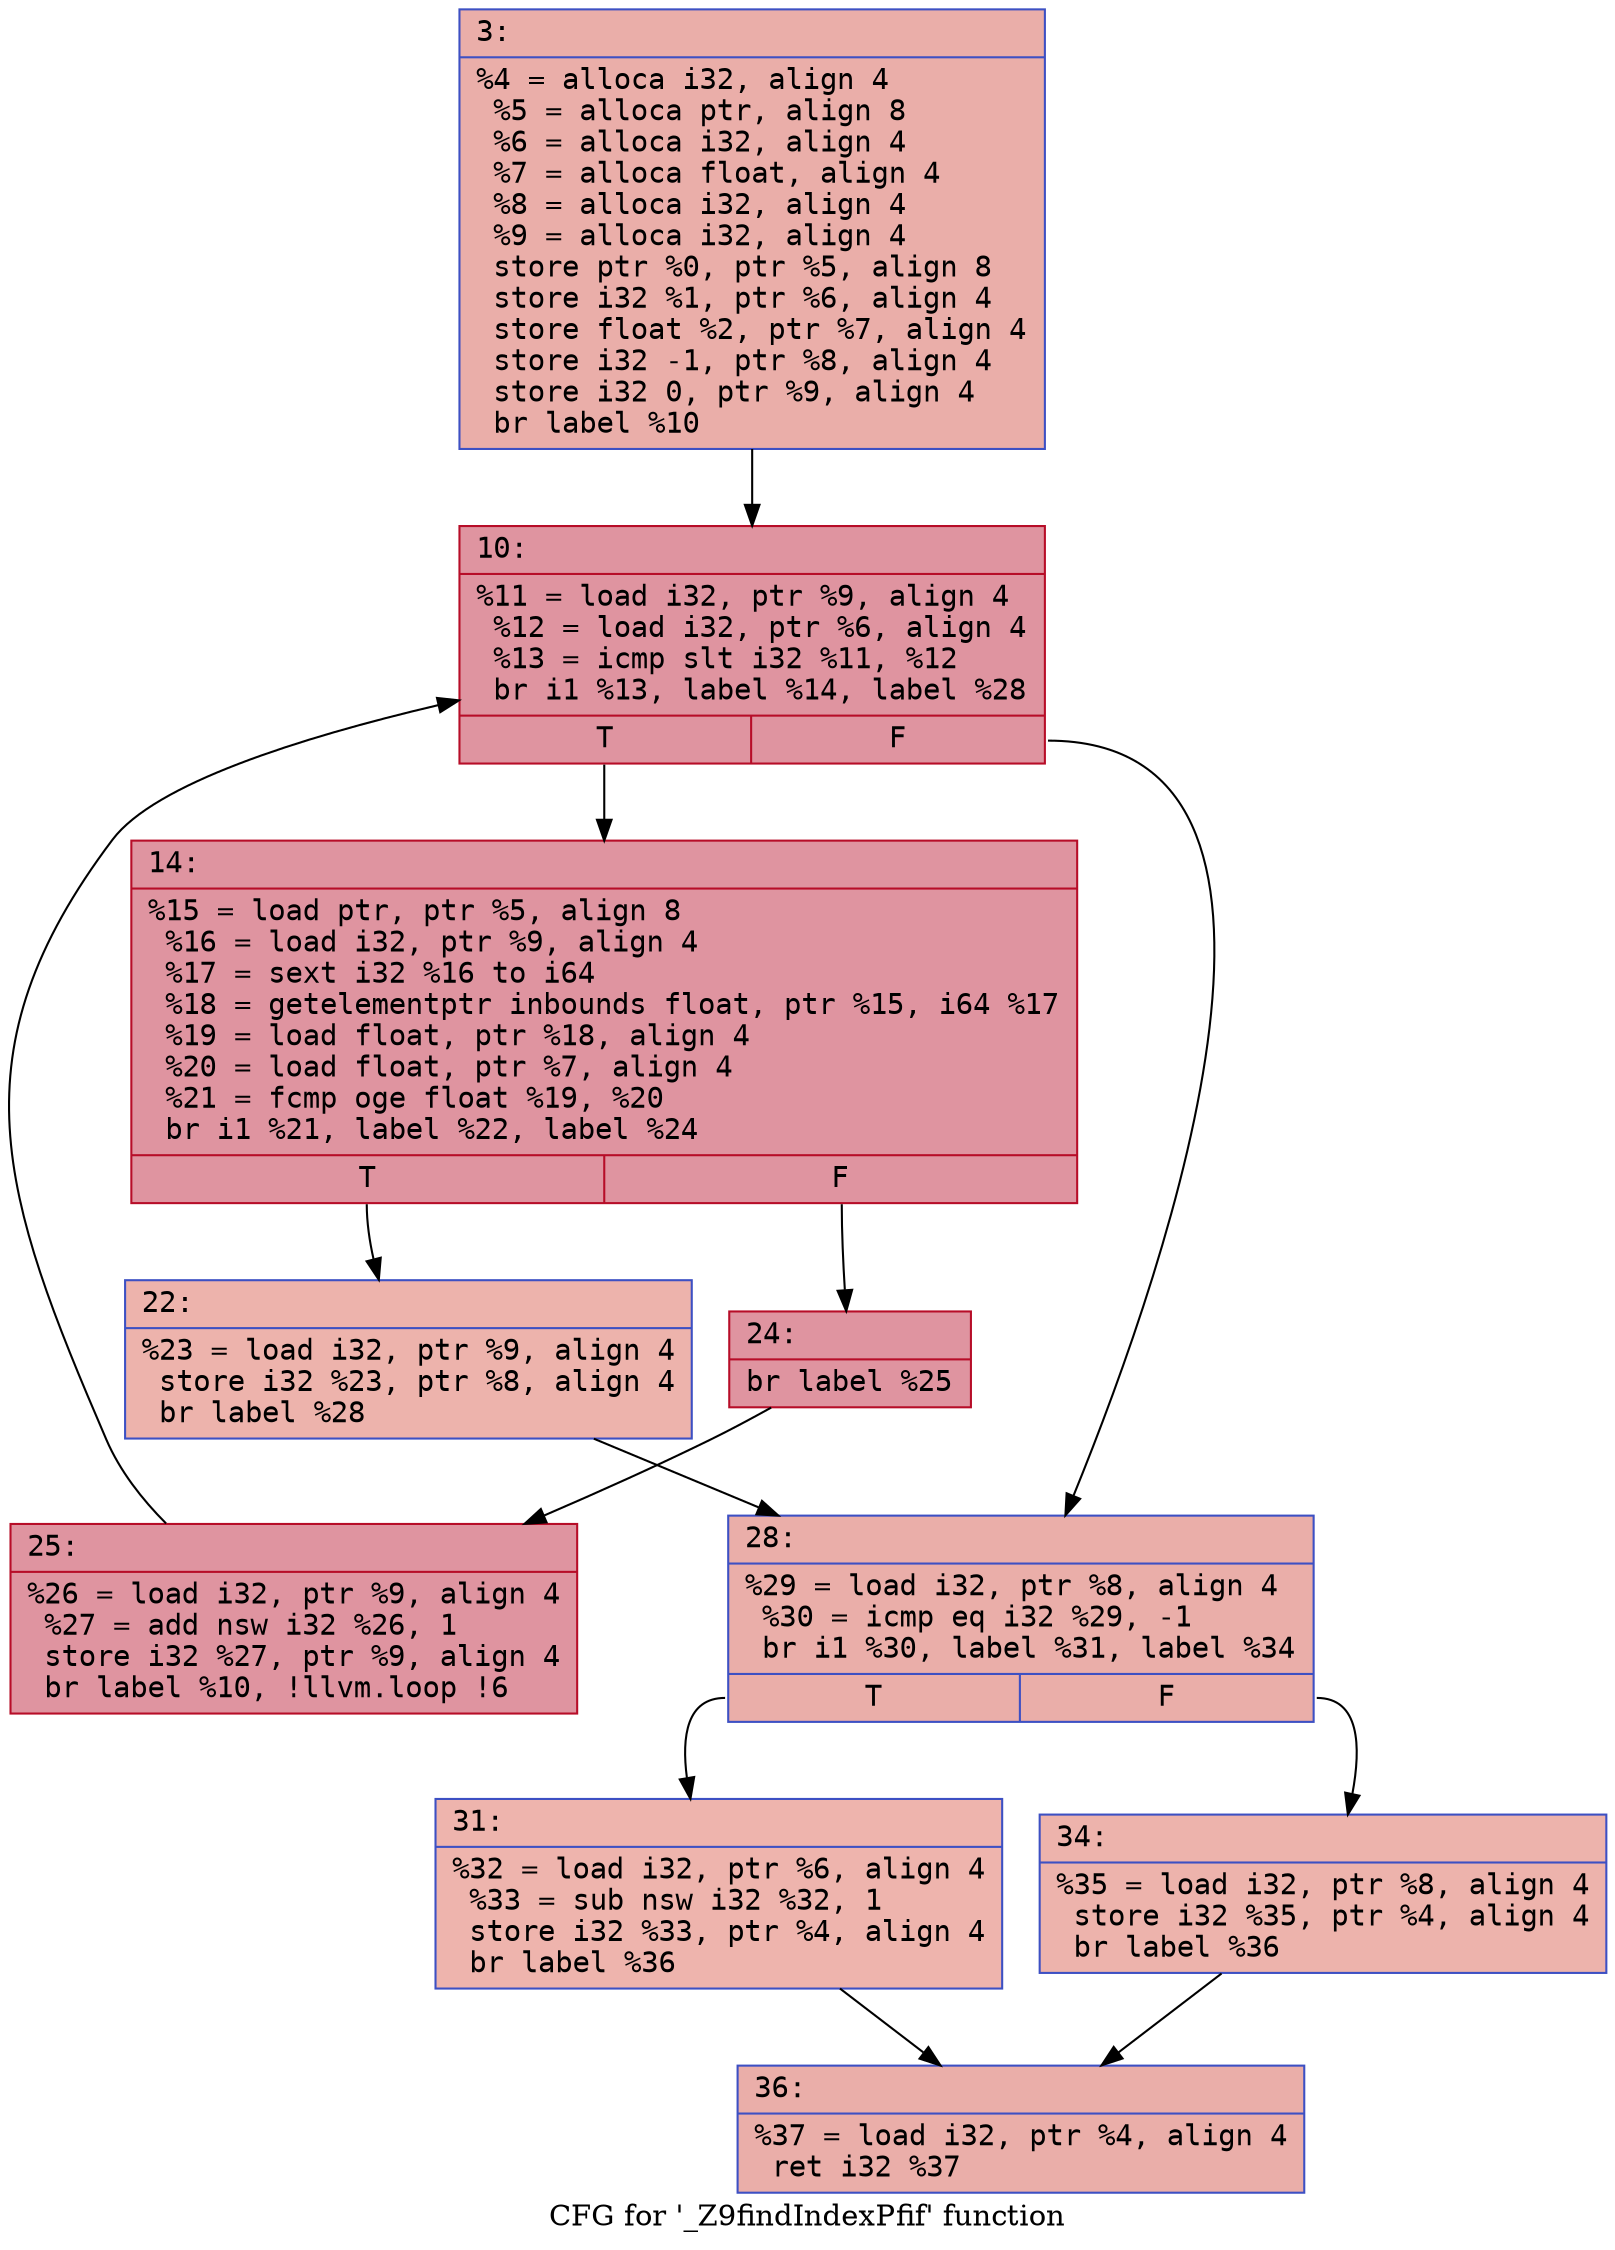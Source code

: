 digraph "CFG for '_Z9findIndexPfif' function" {
	label="CFG for '_Z9findIndexPfif' function";

	Node0x60000182d900 [shape=record,color="#3d50c3ff", style=filled, fillcolor="#d0473d70" fontname="Courier",label="{3:\l|  %4 = alloca i32, align 4\l  %5 = alloca ptr, align 8\l  %6 = alloca i32, align 4\l  %7 = alloca float, align 4\l  %8 = alloca i32, align 4\l  %9 = alloca i32, align 4\l  store ptr %0, ptr %5, align 8\l  store i32 %1, ptr %6, align 4\l  store float %2, ptr %7, align 4\l  store i32 -1, ptr %8, align 4\l  store i32 0, ptr %9, align 4\l  br label %10\l}"];
	Node0x60000182d900 -> Node0x60000182d950[tooltip="3 -> 10\nProbability 100.00%" ];
	Node0x60000182d950 [shape=record,color="#b70d28ff", style=filled, fillcolor="#b70d2870" fontname="Courier",label="{10:\l|  %11 = load i32, ptr %9, align 4\l  %12 = load i32, ptr %6, align 4\l  %13 = icmp slt i32 %11, %12\l  br i1 %13, label %14, label %28\l|{<s0>T|<s1>F}}"];
	Node0x60000182d950:s0 -> Node0x60000182d9a0[tooltip="10 -> 14\nProbability 96.88%" ];
	Node0x60000182d950:s1 -> Node0x60000182dae0[tooltip="10 -> 28\nProbability 3.12%" ];
	Node0x60000182d9a0 [shape=record,color="#b70d28ff", style=filled, fillcolor="#b70d2870" fontname="Courier",label="{14:\l|  %15 = load ptr, ptr %5, align 8\l  %16 = load i32, ptr %9, align 4\l  %17 = sext i32 %16 to i64\l  %18 = getelementptr inbounds float, ptr %15, i64 %17\l  %19 = load float, ptr %18, align 4\l  %20 = load float, ptr %7, align 4\l  %21 = fcmp oge float %19, %20\l  br i1 %21, label %22, label %24\l|{<s0>T|<s1>F}}"];
	Node0x60000182d9a0:s0 -> Node0x60000182d9f0[tooltip="14 -> 22\nProbability 3.12%" ];
	Node0x60000182d9a0:s1 -> Node0x60000182da40[tooltip="14 -> 24\nProbability 96.88%" ];
	Node0x60000182d9f0 [shape=record,color="#3d50c3ff", style=filled, fillcolor="#d6524470" fontname="Courier",label="{22:\l|  %23 = load i32, ptr %9, align 4\l  store i32 %23, ptr %8, align 4\l  br label %28\l}"];
	Node0x60000182d9f0 -> Node0x60000182dae0[tooltip="22 -> 28\nProbability 100.00%" ];
	Node0x60000182da40 [shape=record,color="#b70d28ff", style=filled, fillcolor="#b70d2870" fontname="Courier",label="{24:\l|  br label %25\l}"];
	Node0x60000182da40 -> Node0x60000182da90[tooltip="24 -> 25\nProbability 100.00%" ];
	Node0x60000182da90 [shape=record,color="#b70d28ff", style=filled, fillcolor="#b70d2870" fontname="Courier",label="{25:\l|  %26 = load i32, ptr %9, align 4\l  %27 = add nsw i32 %26, 1\l  store i32 %27, ptr %9, align 4\l  br label %10, !llvm.loop !6\l}"];
	Node0x60000182da90 -> Node0x60000182d950[tooltip="25 -> 10\nProbability 100.00%" ];
	Node0x60000182dae0 [shape=record,color="#3d50c3ff", style=filled, fillcolor="#d0473d70" fontname="Courier",label="{28:\l|  %29 = load i32, ptr %8, align 4\l  %30 = icmp eq i32 %29, -1\l  br i1 %30, label %31, label %34\l|{<s0>T|<s1>F}}"];
	Node0x60000182dae0:s0 -> Node0x60000182db30[tooltip="28 -> 31\nProbability 37.50%" ];
	Node0x60000182dae0:s1 -> Node0x60000182db80[tooltip="28 -> 34\nProbability 62.50%" ];
	Node0x60000182db30 [shape=record,color="#3d50c3ff", style=filled, fillcolor="#d8564670" fontname="Courier",label="{31:\l|  %32 = load i32, ptr %6, align 4\l  %33 = sub nsw i32 %32, 1\l  store i32 %33, ptr %4, align 4\l  br label %36\l}"];
	Node0x60000182db30 -> Node0x60000182dbd0[tooltip="31 -> 36\nProbability 100.00%" ];
	Node0x60000182db80 [shape=record,color="#3d50c3ff", style=filled, fillcolor="#d6524470" fontname="Courier",label="{34:\l|  %35 = load i32, ptr %8, align 4\l  store i32 %35, ptr %4, align 4\l  br label %36\l}"];
	Node0x60000182db80 -> Node0x60000182dbd0[tooltip="34 -> 36\nProbability 100.00%" ];
	Node0x60000182dbd0 [shape=record,color="#3d50c3ff", style=filled, fillcolor="#d0473d70" fontname="Courier",label="{36:\l|  %37 = load i32, ptr %4, align 4\l  ret i32 %37\l}"];
}
